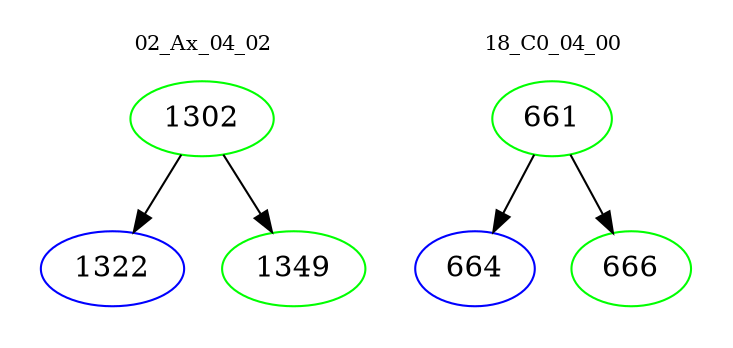 digraph{
subgraph cluster_0 {
color = white
label = "02_Ax_04_02";
fontsize=10;
T0_1302 [label="1302", color="green"]
T0_1302 -> T0_1322 [color="black"]
T0_1322 [label="1322", color="blue"]
T0_1302 -> T0_1349 [color="black"]
T0_1349 [label="1349", color="green"]
}
subgraph cluster_1 {
color = white
label = "18_C0_04_00";
fontsize=10;
T1_661 [label="661", color="green"]
T1_661 -> T1_664 [color="black"]
T1_664 [label="664", color="blue"]
T1_661 -> T1_666 [color="black"]
T1_666 [label="666", color="green"]
}
}
